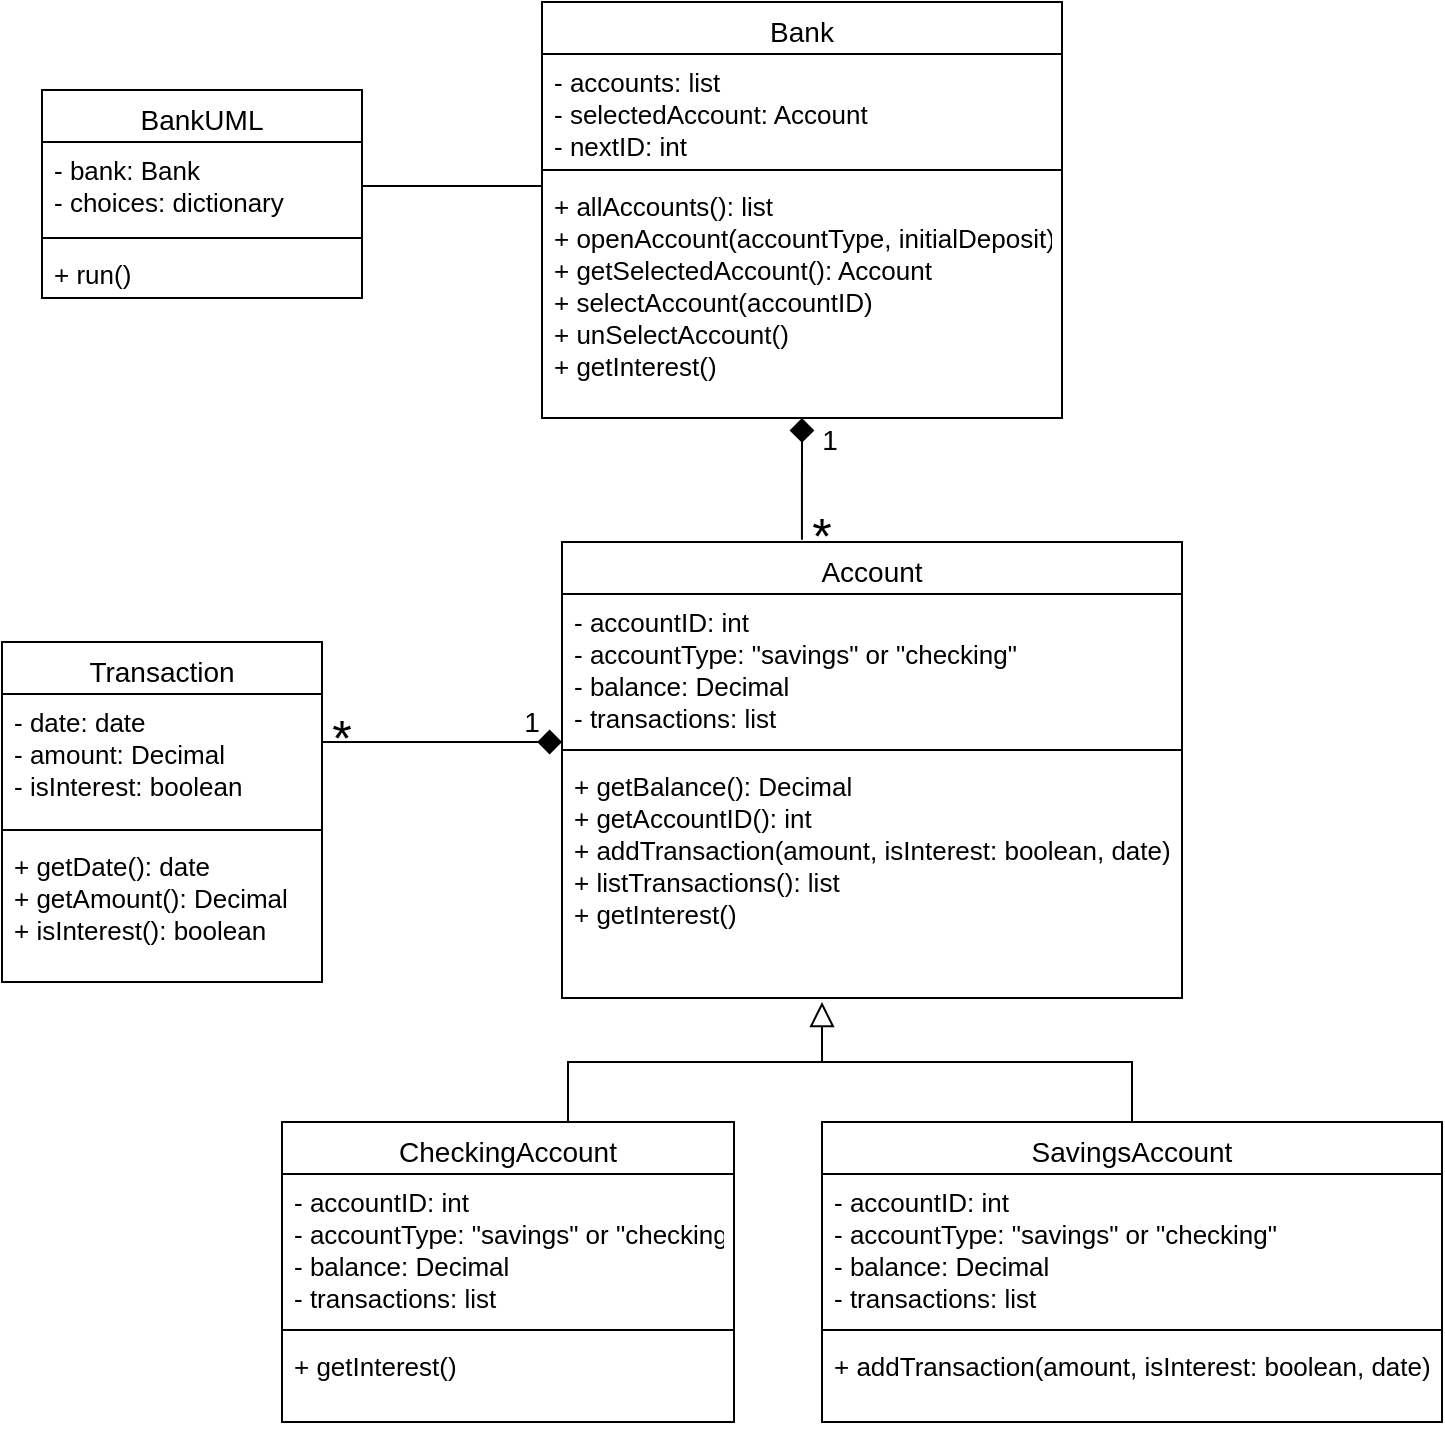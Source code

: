 <mxfile version="14.8.1" type="device"><diagram id="C5RBs43oDa-KdzZeNtuy" name="Page-1"><mxGraphModel dx="841" dy="636" grid="1" gridSize="10" guides="1" tooltips="1" connect="1" arrows="1" fold="1" page="1" pageScale="1" pageWidth="827" pageHeight="1169" math="0" shadow="0"><root><mxCell id="WIyWlLk6GJQsqaUBKTNV-0"/><mxCell id="WIyWlLk6GJQsqaUBKTNV-1" parent="WIyWlLk6GJQsqaUBKTNV-0"/><mxCell id="zkfFHV4jXpPFQw0GAbJ--0" value="Bank" style="swimlane;fontStyle=0;align=center;verticalAlign=top;childLayout=stackLayout;horizontal=1;startSize=26;horizontalStack=0;resizeParent=1;resizeLast=0;collapsible=1;marginBottom=0;rounded=0;shadow=0;strokeWidth=1;fontSize=14;" parent="WIyWlLk6GJQsqaUBKTNV-1" vertex="1"><mxGeometry x="300" y="90" width="260" height="208" as="geometry"><mxRectangle x="300" y="90" width="160" height="26" as="alternateBounds"/></mxGeometry></mxCell><mxCell id="zkfFHV4jXpPFQw0GAbJ--1" value="- accounts: list&#10;- selectedAccount: Account&#10;- nextID: int" style="text;align=left;verticalAlign=top;spacingLeft=4;spacingRight=4;overflow=hidden;rotatable=0;points=[[0,0.5],[1,0.5]];portConstraint=eastwest;fontSize=13;" parent="zkfFHV4jXpPFQw0GAbJ--0" vertex="1"><mxGeometry y="26" width="260" height="54" as="geometry"/></mxCell><mxCell id="zkfFHV4jXpPFQw0GAbJ--4" value="" style="line;html=1;strokeWidth=1;align=left;verticalAlign=middle;spacingTop=-1;spacingLeft=3;spacingRight=3;rotatable=0;labelPosition=right;points=[];portConstraint=eastwest;" parent="zkfFHV4jXpPFQw0GAbJ--0" vertex="1"><mxGeometry y="80" width="260" height="8" as="geometry"/></mxCell><mxCell id="zkfFHV4jXpPFQw0GAbJ--5" value="+ allAccounts(): list&#10;+ openAccount(accountType, initialDeposit)&#10;+ getSelectedAccount(): Account&#10;+ selectAccount(accountID)&#10;+ unSelectAccount()&#10;+ getInterest()" style="text;align=left;verticalAlign=top;spacingLeft=4;spacingRight=4;overflow=hidden;rotatable=0;points=[[0,0.5],[1,0.5]];portConstraint=eastwest;fontSize=13;" parent="zkfFHV4jXpPFQw0GAbJ--0" vertex="1"><mxGeometry y="88" width="260" height="110" as="geometry"/></mxCell><mxCell id="zkfFHV4jXpPFQw0GAbJ--17" value="BankUML" style="swimlane;fontStyle=0;align=center;verticalAlign=top;childLayout=stackLayout;horizontal=1;startSize=26;horizontalStack=0;resizeParent=1;resizeLast=0;collapsible=1;marginBottom=0;rounded=0;shadow=0;strokeWidth=1;fontSize=14;" parent="WIyWlLk6GJQsqaUBKTNV-1" vertex="1"><mxGeometry x="50" y="134" width="160" height="104" as="geometry"><mxRectangle x="550" y="140" width="160" height="26" as="alternateBounds"/></mxGeometry></mxCell><mxCell id="zkfFHV4jXpPFQw0GAbJ--18" value="- bank: Bank&#10;- choices: dictionary" style="text;align=left;verticalAlign=top;spacingLeft=4;spacingRight=4;overflow=hidden;rotatable=0;points=[[0,0.5],[1,0.5]];portConstraint=eastwest;fontSize=13;" parent="zkfFHV4jXpPFQw0GAbJ--17" vertex="1"><mxGeometry y="26" width="160" height="44" as="geometry"/></mxCell><mxCell id="zkfFHV4jXpPFQw0GAbJ--23" value="" style="line;html=1;strokeWidth=1;align=left;verticalAlign=middle;spacingTop=-1;spacingLeft=3;spacingRight=3;rotatable=0;labelPosition=right;points=[];portConstraint=eastwest;" parent="zkfFHV4jXpPFQw0GAbJ--17" vertex="1"><mxGeometry y="70" width="160" height="8" as="geometry"/></mxCell><mxCell id="zkfFHV4jXpPFQw0GAbJ--24" value="+ run()" style="text;align=left;verticalAlign=top;spacingLeft=4;spacingRight=4;overflow=hidden;rotatable=0;points=[[0,0.5],[1,0.5]];portConstraint=eastwest;fontSize=13;" parent="zkfFHV4jXpPFQw0GAbJ--17" vertex="1"><mxGeometry y="78" width="160" height="26" as="geometry"/></mxCell><mxCell id="CgRUejnDQgNogN7x8v2H-5" value="Account" style="swimlane;fontStyle=0;align=center;verticalAlign=top;childLayout=stackLayout;horizontal=1;startSize=26;horizontalStack=0;resizeParent=1;resizeLast=0;collapsible=1;marginBottom=0;rounded=0;shadow=0;strokeWidth=1;fontSize=14;" vertex="1" parent="WIyWlLk6GJQsqaUBKTNV-1"><mxGeometry x="310" y="360" width="310" height="228" as="geometry"><mxRectangle x="300" y="90" width="160" height="26" as="alternateBounds"/></mxGeometry></mxCell><mxCell id="CgRUejnDQgNogN7x8v2H-6" value="- accountID: int&#10;- accountType: &quot;savings&quot; or &quot;checking&quot;&#10;- balance: Decimal&#10;- transactions: list" style="text;align=left;verticalAlign=top;spacingLeft=4;spacingRight=4;overflow=hidden;rotatable=0;points=[[0,0.5],[1,0.5]];portConstraint=eastwest;fontSize=13;" vertex="1" parent="CgRUejnDQgNogN7x8v2H-5"><mxGeometry y="26" width="310" height="74" as="geometry"/></mxCell><mxCell id="CgRUejnDQgNogN7x8v2H-7" value="" style="line;html=1;strokeWidth=1;align=left;verticalAlign=middle;spacingTop=-1;spacingLeft=3;spacingRight=3;rotatable=0;labelPosition=right;points=[];portConstraint=eastwest;" vertex="1" parent="CgRUejnDQgNogN7x8v2H-5"><mxGeometry y="100" width="310" height="8" as="geometry"/></mxCell><mxCell id="CgRUejnDQgNogN7x8v2H-8" value="+ getBalance(): Decimal&#10;+ getAccountID(): int&#10;+ addTransaction(amount, isInterest: boolean, date)&#10;+ listTransactions(): list&#10;+ getInterest()" style="text;align=left;verticalAlign=top;spacingLeft=4;spacingRight=4;overflow=hidden;rotatable=0;points=[[0,0.5],[1,0.5]];portConstraint=eastwest;fontSize=13;" vertex="1" parent="CgRUejnDQgNogN7x8v2H-5"><mxGeometry y="108" width="310" height="110" as="geometry"/></mxCell><mxCell id="CgRUejnDQgNogN7x8v2H-9" value="CheckingAccount" style="swimlane;fontStyle=0;align=center;verticalAlign=top;childLayout=stackLayout;horizontal=1;startSize=26;horizontalStack=0;resizeParent=1;resizeLast=0;collapsible=1;marginBottom=0;rounded=0;shadow=0;strokeWidth=1;fontSize=14;" vertex="1" parent="WIyWlLk6GJQsqaUBKTNV-1"><mxGeometry x="170" y="650" width="226" height="150" as="geometry"><mxRectangle x="300" y="90" width="160" height="26" as="alternateBounds"/></mxGeometry></mxCell><mxCell id="CgRUejnDQgNogN7x8v2H-10" value="- accountID: int&#10;- accountType: &quot;savings&quot; or &quot;checking&quot;&#10;- balance: Decimal&#10;- transactions: list" style="text;align=left;verticalAlign=top;spacingLeft=4;spacingRight=4;overflow=hidden;rotatable=0;points=[[0,0.5],[1,0.5]];portConstraint=eastwest;fontSize=13;" vertex="1" parent="CgRUejnDQgNogN7x8v2H-9"><mxGeometry y="26" width="226" height="74" as="geometry"/></mxCell><mxCell id="CgRUejnDQgNogN7x8v2H-11" value="" style="line;html=1;strokeWidth=1;align=left;verticalAlign=middle;spacingTop=-1;spacingLeft=3;spacingRight=3;rotatable=0;labelPosition=right;points=[];portConstraint=eastwest;" vertex="1" parent="CgRUejnDQgNogN7x8v2H-9"><mxGeometry y="100" width="226" height="8" as="geometry"/></mxCell><mxCell id="CgRUejnDQgNogN7x8v2H-12" value="+ getInterest()" style="text;align=left;verticalAlign=top;spacingLeft=4;spacingRight=4;overflow=hidden;rotatable=0;points=[[0,0.5],[1,0.5]];portConstraint=eastwest;fontSize=13;" vertex="1" parent="CgRUejnDQgNogN7x8v2H-9"><mxGeometry y="108" width="226" height="42" as="geometry"/></mxCell><mxCell id="CgRUejnDQgNogN7x8v2H-13" value="SavingsAccount" style="swimlane;fontStyle=0;align=center;verticalAlign=top;childLayout=stackLayout;horizontal=1;startSize=26;horizontalStack=0;resizeParent=1;resizeLast=0;collapsible=1;marginBottom=0;rounded=0;shadow=0;strokeWidth=1;fontSize=14;" vertex="1" parent="WIyWlLk6GJQsqaUBKTNV-1"><mxGeometry x="440" y="650" width="310" height="150" as="geometry"><mxRectangle x="300" y="90" width="160" height="26" as="alternateBounds"/></mxGeometry></mxCell><mxCell id="CgRUejnDQgNogN7x8v2H-14" value="- accountID: int&#10;- accountType: &quot;savings&quot; or &quot;checking&quot;&#10;- balance: Decimal&#10;- transactions: list" style="text;align=left;verticalAlign=top;spacingLeft=4;spacingRight=4;overflow=hidden;rotatable=0;points=[[0,0.5],[1,0.5]];portConstraint=eastwest;fontSize=13;" vertex="1" parent="CgRUejnDQgNogN7x8v2H-13"><mxGeometry y="26" width="310" height="74" as="geometry"/></mxCell><mxCell id="CgRUejnDQgNogN7x8v2H-15" value="" style="line;html=1;strokeWidth=1;align=left;verticalAlign=middle;spacingTop=-1;spacingLeft=3;spacingRight=3;rotatable=0;labelPosition=right;points=[];portConstraint=eastwest;" vertex="1" parent="CgRUejnDQgNogN7x8v2H-13"><mxGeometry y="100" width="310" height="8" as="geometry"/></mxCell><mxCell id="CgRUejnDQgNogN7x8v2H-16" value="+ addTransaction(amount, isInterest: boolean, date)" style="text;align=left;verticalAlign=top;spacingLeft=4;spacingRight=4;overflow=hidden;rotatable=0;points=[[0,0.5],[1,0.5]];portConstraint=eastwest;fontSize=13;" vertex="1" parent="CgRUejnDQgNogN7x8v2H-13"><mxGeometry y="108" width="310" height="42" as="geometry"/></mxCell><mxCell id="CgRUejnDQgNogN7x8v2H-20" value="" style="endArrow=none;html=1;fontSize=14;exitX=0.5;exitY=0;exitDx=0;exitDy=0;rounded=0;edgeStyle=orthogonalEdgeStyle;" edge="1" parent="WIyWlLk6GJQsqaUBKTNV-1" source="CgRUejnDQgNogN7x8v2H-13"><mxGeometry width="50" height="50" relative="1" as="geometry"><mxPoint x="380" y="680" as="sourcePoint"/><mxPoint x="440" y="620" as="targetPoint"/><Array as="points"><mxPoint x="595" y="620"/></Array></mxGeometry></mxCell><mxCell id="CgRUejnDQgNogN7x8v2H-21" value="" style="endArrow=block;html=1;fontSize=14;rounded=0;edgeStyle=orthogonalEdgeStyle;endFill=0;exitX=0.5;exitY=0;exitDx=0;exitDy=0;endSize=10;" edge="1" parent="WIyWlLk6GJQsqaUBKTNV-1" source="CgRUejnDQgNogN7x8v2H-9"><mxGeometry width="50" height="50" relative="1" as="geometry"><mxPoint x="440" y="590" as="sourcePoint"/><mxPoint x="440" y="590" as="targetPoint"/><Array as="points"><mxPoint x="313" y="620"/><mxPoint x="440" y="620"/></Array></mxGeometry></mxCell><mxCell id="CgRUejnDQgNogN7x8v2H-22" value="Transaction" style="swimlane;fontStyle=0;align=center;verticalAlign=top;childLayout=stackLayout;horizontal=1;startSize=26;horizontalStack=0;resizeParent=1;resizeLast=0;collapsible=1;marginBottom=0;rounded=0;shadow=0;strokeWidth=1;fontSize=14;" vertex="1" parent="WIyWlLk6GJQsqaUBKTNV-1"><mxGeometry x="30" y="410" width="160" height="170" as="geometry"><mxRectangle x="300" y="90" width="160" height="26" as="alternateBounds"/></mxGeometry></mxCell><mxCell id="CgRUejnDQgNogN7x8v2H-23" value="- date: date&#10;- amount: Decimal&#10;- isInterest: boolean" style="text;align=left;verticalAlign=top;spacingLeft=4;spacingRight=4;overflow=hidden;rotatable=0;points=[[0,0.5],[1,0.5]];portConstraint=eastwest;fontSize=13;" vertex="1" parent="CgRUejnDQgNogN7x8v2H-22"><mxGeometry y="26" width="160" height="64" as="geometry"/></mxCell><mxCell id="CgRUejnDQgNogN7x8v2H-24" value="" style="line;html=1;strokeWidth=1;align=left;verticalAlign=middle;spacingTop=-1;spacingLeft=3;spacingRight=3;rotatable=0;labelPosition=right;points=[];portConstraint=eastwest;" vertex="1" parent="CgRUejnDQgNogN7x8v2H-22"><mxGeometry y="90" width="160" height="8" as="geometry"/></mxCell><mxCell id="CgRUejnDQgNogN7x8v2H-25" value="+ getDate(): date&#10;+ getAmount(): Decimal&#10;+ isInterest(): boolean" style="text;align=left;verticalAlign=top;spacingLeft=4;spacingRight=4;overflow=hidden;rotatable=0;points=[[0,0.5],[1,0.5]];portConstraint=eastwest;fontSize=13;" vertex="1" parent="CgRUejnDQgNogN7x8v2H-22"><mxGeometry y="98" width="160" height="62" as="geometry"/></mxCell><mxCell id="CgRUejnDQgNogN7x8v2H-26" value="" style="endArrow=diamond;html=1;fontSize=14;rounded=0;edgeStyle=orthogonalEdgeStyle;endFill=1;exitX=1;exitY=0.5;exitDx=0;exitDy=0;endSize=10;" edge="1" parent="WIyWlLk6GJQsqaUBKTNV-1" source="CgRUejnDQgNogN7x8v2H-23"><mxGeometry width="50" height="50" relative="1" as="geometry"><mxPoint x="210" y="590" as="sourcePoint"/><mxPoint x="310" y="460" as="targetPoint"/><Array as="points"><mxPoint x="190" y="460"/><mxPoint x="250" y="460"/></Array></mxGeometry></mxCell><mxCell id="CgRUejnDQgNogN7x8v2H-28" value="" style="endArrow=diamond;html=1;fontSize=14;endSize=10;entryX=0.5;entryY=1;entryDx=0;entryDy=0;exitX=0.387;exitY=-0.005;exitDx=0;exitDy=0;exitPerimeter=0;endFill=1;" edge="1" parent="WIyWlLk6GJQsqaUBKTNV-1" source="CgRUejnDQgNogN7x8v2H-5" target="zkfFHV4jXpPFQw0GAbJ--0"><mxGeometry width="50" height="50" relative="1" as="geometry"><mxPoint x="380" y="410" as="sourcePoint"/><mxPoint x="430" y="360" as="targetPoint"/></mxGeometry></mxCell><mxCell id="CgRUejnDQgNogN7x8v2H-30" value="1" style="text;html=1;strokeColor=none;fillColor=none;align=center;verticalAlign=middle;whiteSpace=wrap;rounded=0;fontSize=14;" vertex="1" parent="WIyWlLk6GJQsqaUBKTNV-1"><mxGeometry x="424" y="299" width="40" height="20" as="geometry"/></mxCell><mxCell id="CgRUejnDQgNogN7x8v2H-31" value="&lt;font style=&quot;font-size: 25px&quot;&gt;*&lt;/font&gt;" style="text;html=1;strokeColor=none;fillColor=none;align=center;verticalAlign=middle;whiteSpace=wrap;rounded=0;fontSize=14;" vertex="1" parent="WIyWlLk6GJQsqaUBKTNV-1"><mxGeometry x="430" y="346" width="20" height="20" as="geometry"/></mxCell><mxCell id="CgRUejnDQgNogN7x8v2H-32" value="1" style="text;html=1;strokeColor=none;fillColor=none;align=center;verticalAlign=middle;whiteSpace=wrap;rounded=0;fontSize=14;" vertex="1" parent="WIyWlLk6GJQsqaUBKTNV-1"><mxGeometry x="275" y="440" width="40" height="20" as="geometry"/></mxCell><mxCell id="CgRUejnDQgNogN7x8v2H-33" value="&lt;font style=&quot;font-size: 25px&quot;&gt;*&lt;/font&gt;" style="text;html=1;strokeColor=none;fillColor=none;align=center;verticalAlign=middle;whiteSpace=wrap;rounded=0;fontSize=14;" vertex="1" parent="WIyWlLk6GJQsqaUBKTNV-1"><mxGeometry x="190" y="447" width="20" height="20" as="geometry"/></mxCell><mxCell id="CgRUejnDQgNogN7x8v2H-35" value="" style="endArrow=none;html=1;fontSize=13;endSize=10;entryX=1;entryY=0.5;entryDx=0;entryDy=0;" edge="1" parent="WIyWlLk6GJQsqaUBKTNV-1" target="zkfFHV4jXpPFQw0GAbJ--18"><mxGeometry width="50" height="50" relative="1" as="geometry"><mxPoint x="300" y="182" as="sourcePoint"/><mxPoint x="260" y="270" as="targetPoint"/></mxGeometry></mxCell></root></mxGraphModel></diagram></mxfile>